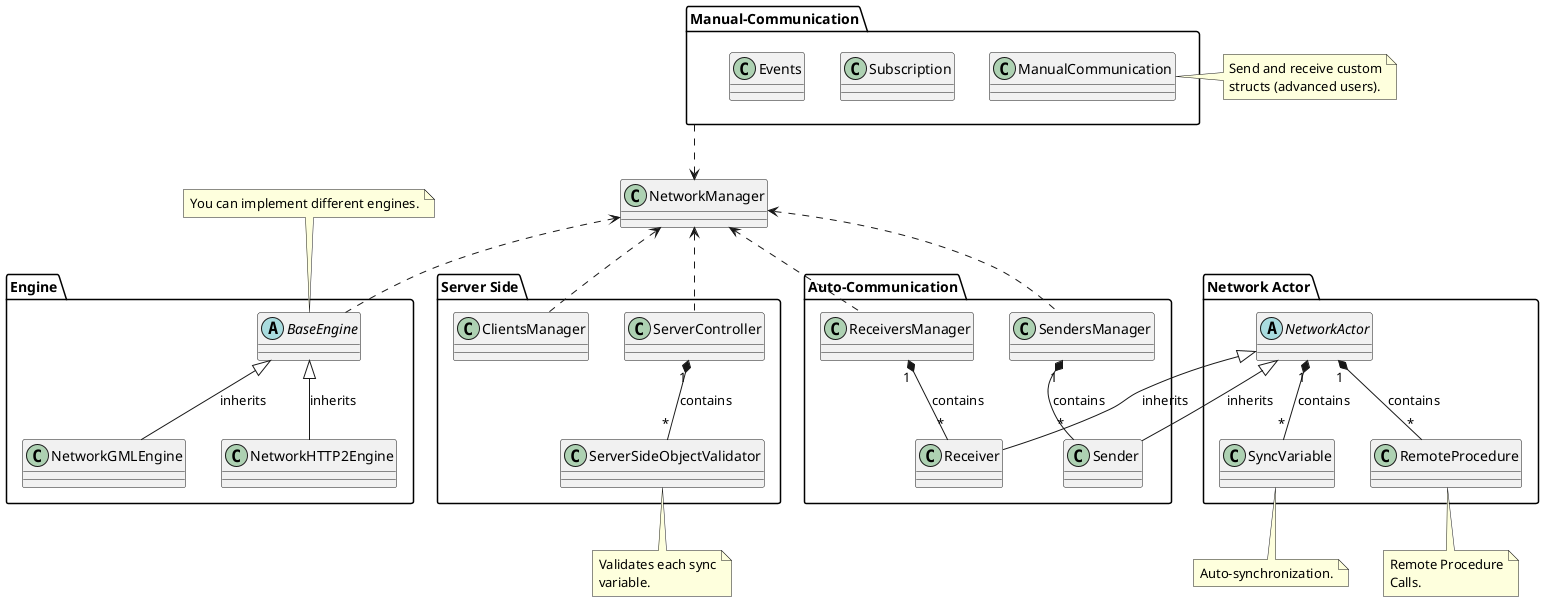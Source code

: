 @startuml
class NetworkManager

package "Engine" {
  abstract class BaseEngine
  class NetworkGMLEngine
  class NetworkHTTP2Engine
}

package "Server Side" {
  class ClientsManager
  class ServerController
  class ServerSideObjectValidator
}

package "Auto-Communication" {
  class SendersManager
  class ReceiversManager
  class Receiver
  class Sender
}

package "Manual-Communication" {
  class Subscription
  class Events
  class ManualCommunication
}

package "Network Actor" {
  abstract class NetworkActor
  class SyncVariable
  class RemoteProcedure
}

note right of ManualCommunication: Send and receive custom\nstructs (advanced users).
note top of BaseEngine: You can implement different engines.
note bottom of ServerSideObjectValidator: Validates each sync\nvariable.
note bottom of SyncVariable: Auto-synchronization.
note bottom of RemoteProcedure: Remote Procedure\nCalls.

NetworkManager <.. SendersManager
NetworkManager <.. ReceiversManager
NetworkManager <.. ClientsManager
NetworkManager <.. BaseEngine
NetworkManager <.. ServerController

BaseEngine <|-- NetworkGMLEngine : inherits
BaseEngine <|-- NetworkHTTP2Engine : inherits
NetworkActor <|-- Sender : inherits
NetworkActor <|-- Receiver : inherits

SendersManager "1" *-- "*" Sender : contains

ReceiversManager "1" *-- "*" Receiver : contains

NetworkActor "1" *-- "*" SyncVariable : contains
NetworkActor "1" *-- "*" RemoteProcedure : contains

ServerController "1" *-- "*" ServerSideObjectValidator : contains

"Manual-Communication" ..> NetworkManager
@enduml
